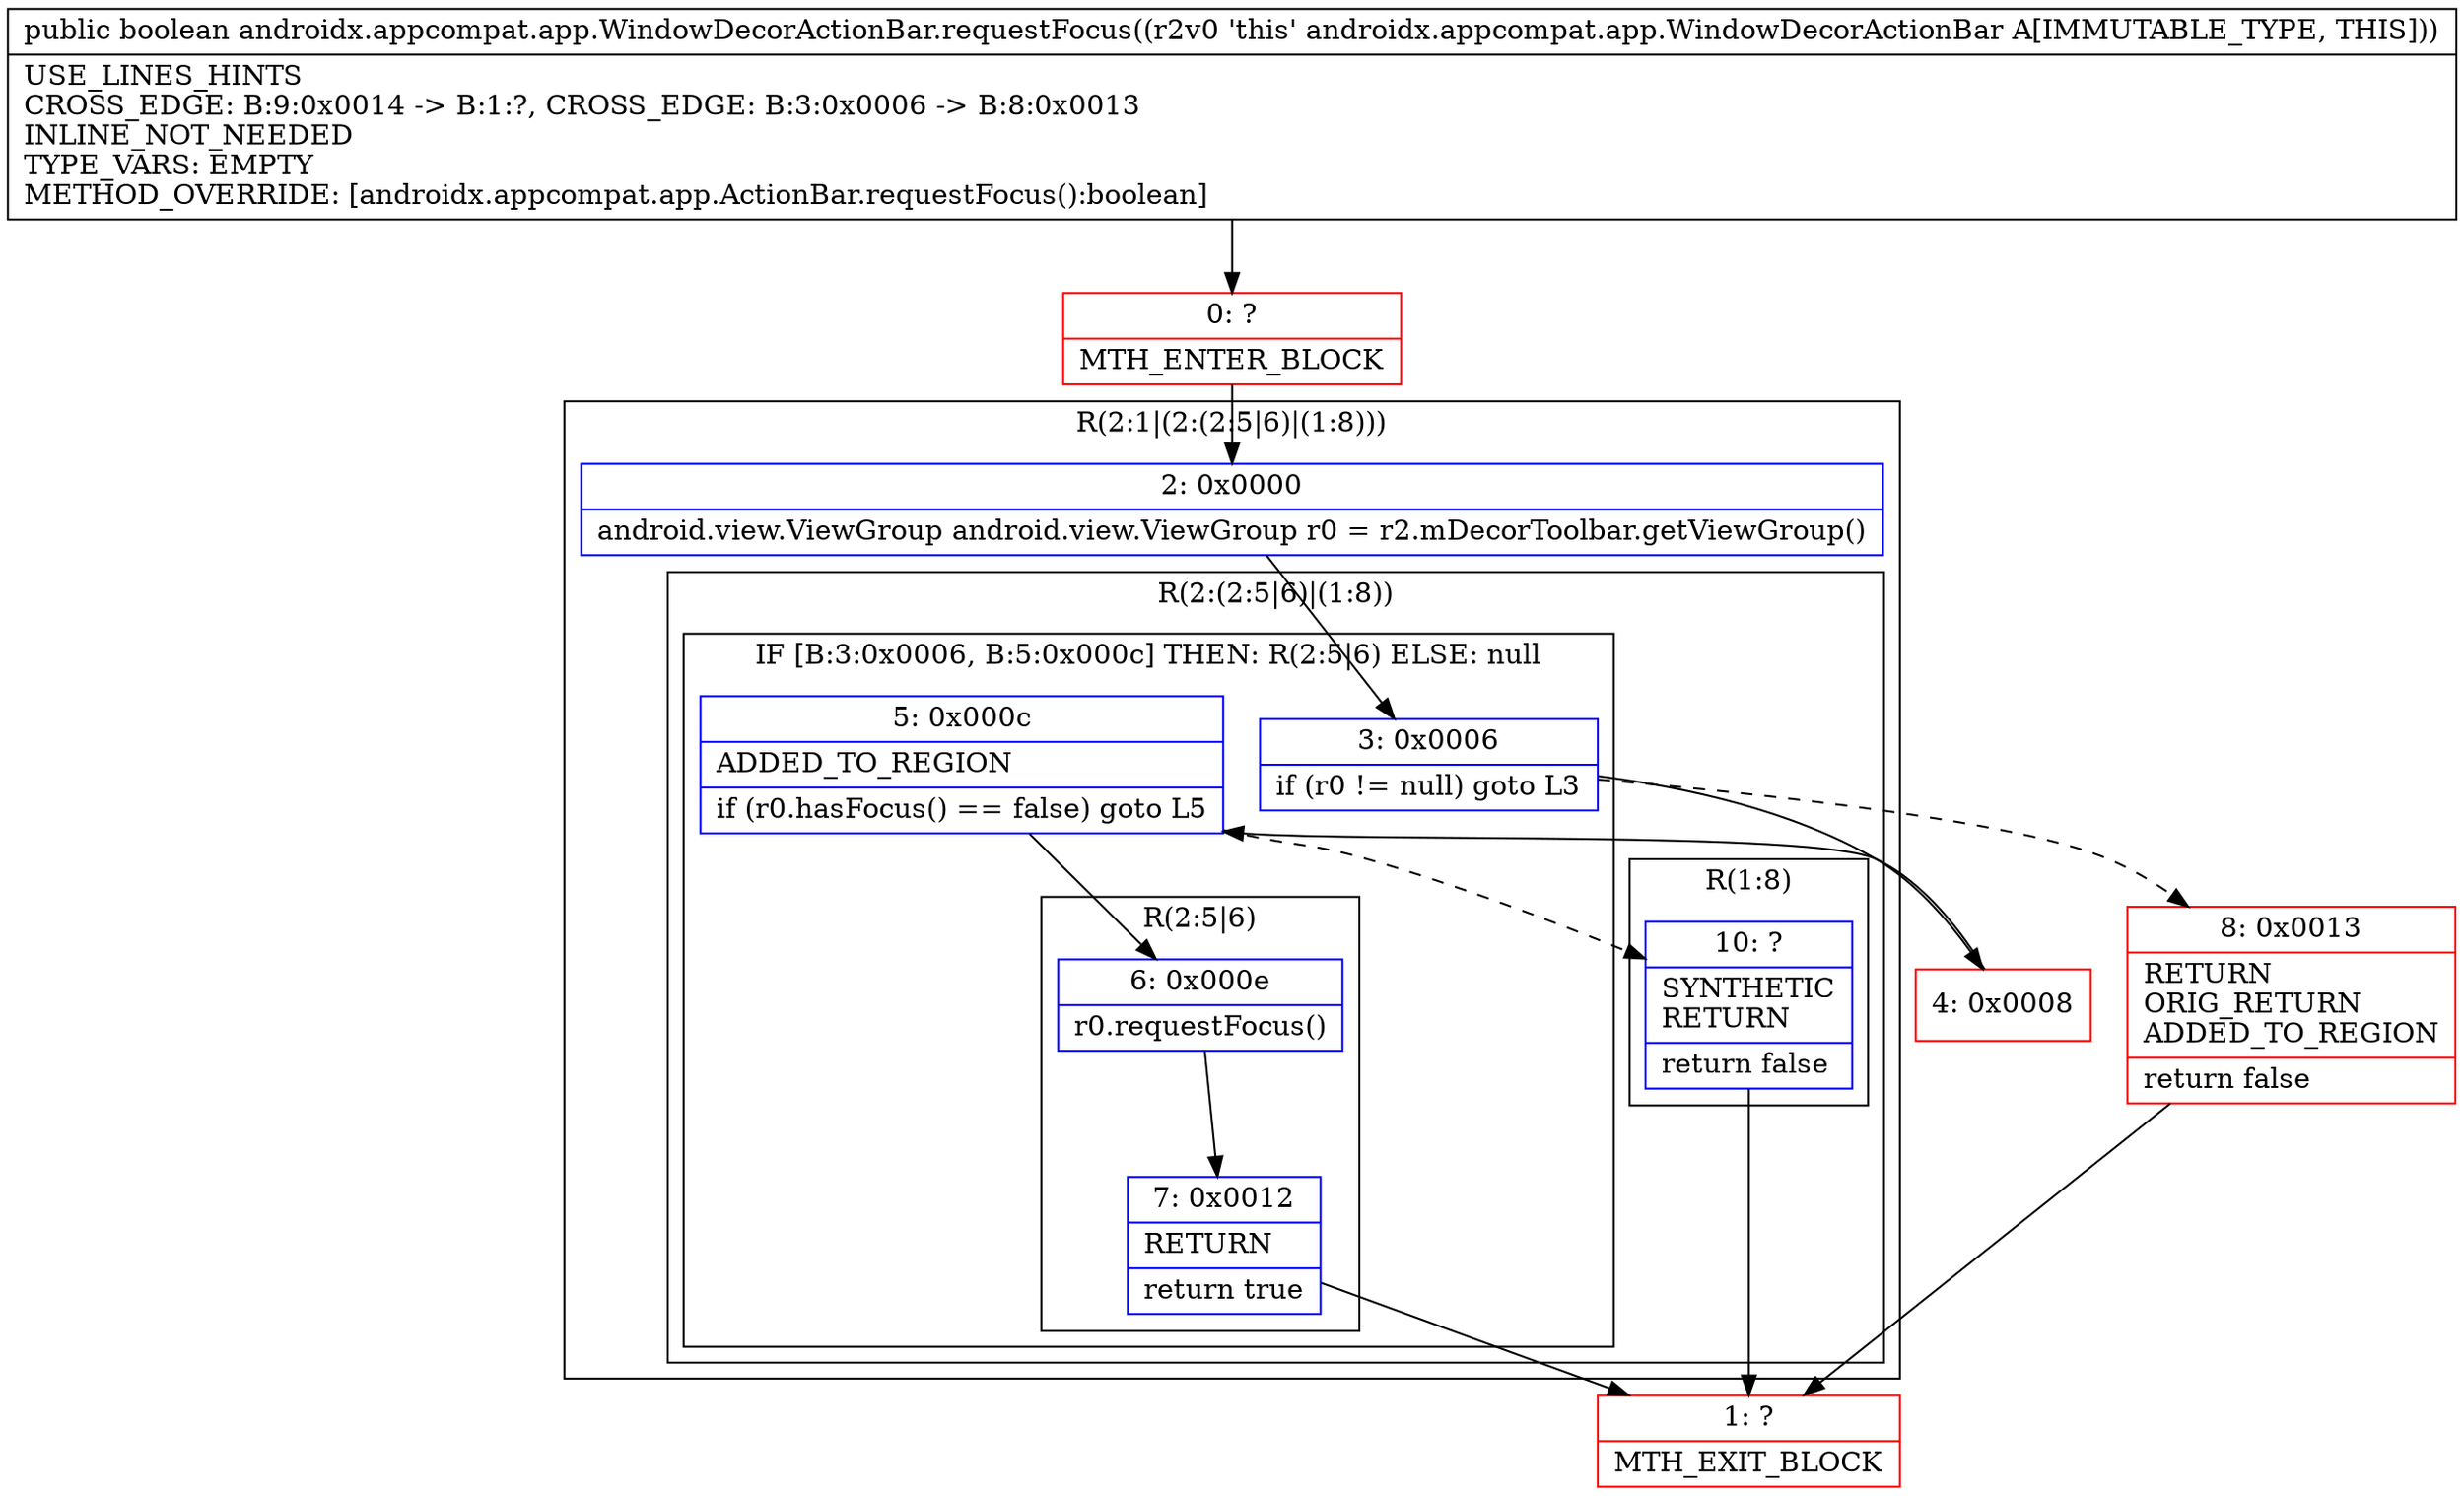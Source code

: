 digraph "CFG forandroidx.appcompat.app.WindowDecorActionBar.requestFocus()Z" {
subgraph cluster_Region_398598590 {
label = "R(2:1|(2:(2:5|6)|(1:8)))";
node [shape=record,color=blue];
Node_2 [shape=record,label="{2\:\ 0x0000|android.view.ViewGroup android.view.ViewGroup r0 = r2.mDecorToolbar.getViewGroup()\l}"];
subgraph cluster_Region_451690921 {
label = "R(2:(2:5|6)|(1:8))";
node [shape=record,color=blue];
subgraph cluster_IfRegion_1316601045 {
label = "IF [B:3:0x0006, B:5:0x000c] THEN: R(2:5|6) ELSE: null";
node [shape=record,color=blue];
Node_3 [shape=record,label="{3\:\ 0x0006|if (r0 != null) goto L3\l}"];
Node_5 [shape=record,label="{5\:\ 0x000c|ADDED_TO_REGION\l|if (r0.hasFocus() == false) goto L5\l}"];
subgraph cluster_Region_150203787 {
label = "R(2:5|6)";
node [shape=record,color=blue];
Node_6 [shape=record,label="{6\:\ 0x000e|r0.requestFocus()\l}"];
Node_7 [shape=record,label="{7\:\ 0x0012|RETURN\l|return true\l}"];
}
}
subgraph cluster_Region_844171198 {
label = "R(1:8)";
node [shape=record,color=blue];
Node_10 [shape=record,label="{10\:\ ?|SYNTHETIC\lRETURN\l|return false\l}"];
}
}
}
Node_0 [shape=record,color=red,label="{0\:\ ?|MTH_ENTER_BLOCK\l}"];
Node_4 [shape=record,color=red,label="{4\:\ 0x0008}"];
Node_1 [shape=record,color=red,label="{1\:\ ?|MTH_EXIT_BLOCK\l}"];
Node_8 [shape=record,color=red,label="{8\:\ 0x0013|RETURN\lORIG_RETURN\lADDED_TO_REGION\l|return false\l}"];
MethodNode[shape=record,label="{public boolean androidx.appcompat.app.WindowDecorActionBar.requestFocus((r2v0 'this' androidx.appcompat.app.WindowDecorActionBar A[IMMUTABLE_TYPE, THIS]))  | USE_LINES_HINTS\lCROSS_EDGE: B:9:0x0014 \-\> B:1:?, CROSS_EDGE: B:3:0x0006 \-\> B:8:0x0013\lINLINE_NOT_NEEDED\lTYPE_VARS: EMPTY\lMETHOD_OVERRIDE: [androidx.appcompat.app.ActionBar.requestFocus():boolean]\l}"];
MethodNode -> Node_0;Node_2 -> Node_3;
Node_3 -> Node_4;
Node_3 -> Node_8[style=dashed];
Node_5 -> Node_6;
Node_5 -> Node_10[style=dashed];
Node_6 -> Node_7;
Node_7 -> Node_1;
Node_10 -> Node_1;
Node_0 -> Node_2;
Node_4 -> Node_5;
Node_8 -> Node_1;
}

